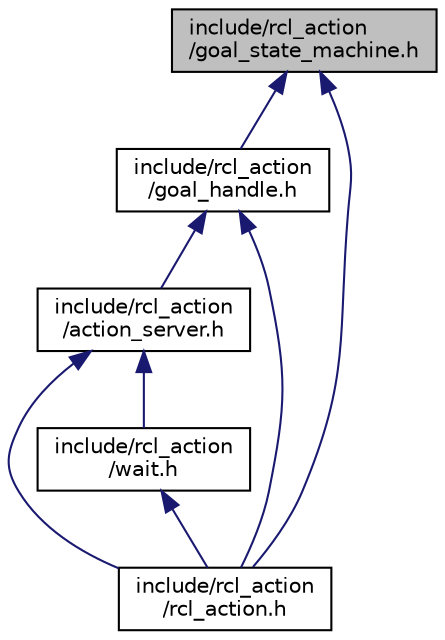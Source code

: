 digraph "include/rcl_action/goal_state_machine.h"
{
  edge [fontname="Helvetica",fontsize="10",labelfontname="Helvetica",labelfontsize="10"];
  node [fontname="Helvetica",fontsize="10",shape=record];
  Node11 [label="include/rcl_action\l/goal_state_machine.h",height=0.2,width=0.4,color="black", fillcolor="grey75", style="filled", fontcolor="black"];
  Node11 -> Node12 [dir="back",color="midnightblue",fontsize="10",style="solid",fontname="Helvetica"];
  Node12 [label="include/rcl_action\l/goal_handle.h",height=0.2,width=0.4,color="black", fillcolor="white", style="filled",URL="$goal__handle_8h.html"];
  Node12 -> Node13 [dir="back",color="midnightblue",fontsize="10",style="solid",fontname="Helvetica"];
  Node13 [label="include/rcl_action\l/action_server.h",height=0.2,width=0.4,color="black", fillcolor="white", style="filled",URL="$action__server_8h.html"];
  Node13 -> Node14 [dir="back",color="midnightblue",fontsize="10",style="solid",fontname="Helvetica"];
  Node14 [label="include/rcl_action\l/rcl_action.h",height=0.2,width=0.4,color="black", fillcolor="white", style="filled",URL="$rcl__action_8h.html"];
  Node13 -> Node15 [dir="back",color="midnightblue",fontsize="10",style="solid",fontname="Helvetica"];
  Node15 [label="include/rcl_action\l/wait.h",height=0.2,width=0.4,color="black", fillcolor="white", style="filled",URL="$wait_8h.html"];
  Node15 -> Node14 [dir="back",color="midnightblue",fontsize="10",style="solid",fontname="Helvetica"];
  Node12 -> Node14 [dir="back",color="midnightblue",fontsize="10",style="solid",fontname="Helvetica"];
  Node11 -> Node14 [dir="back",color="midnightblue",fontsize="10",style="solid",fontname="Helvetica"];
}
